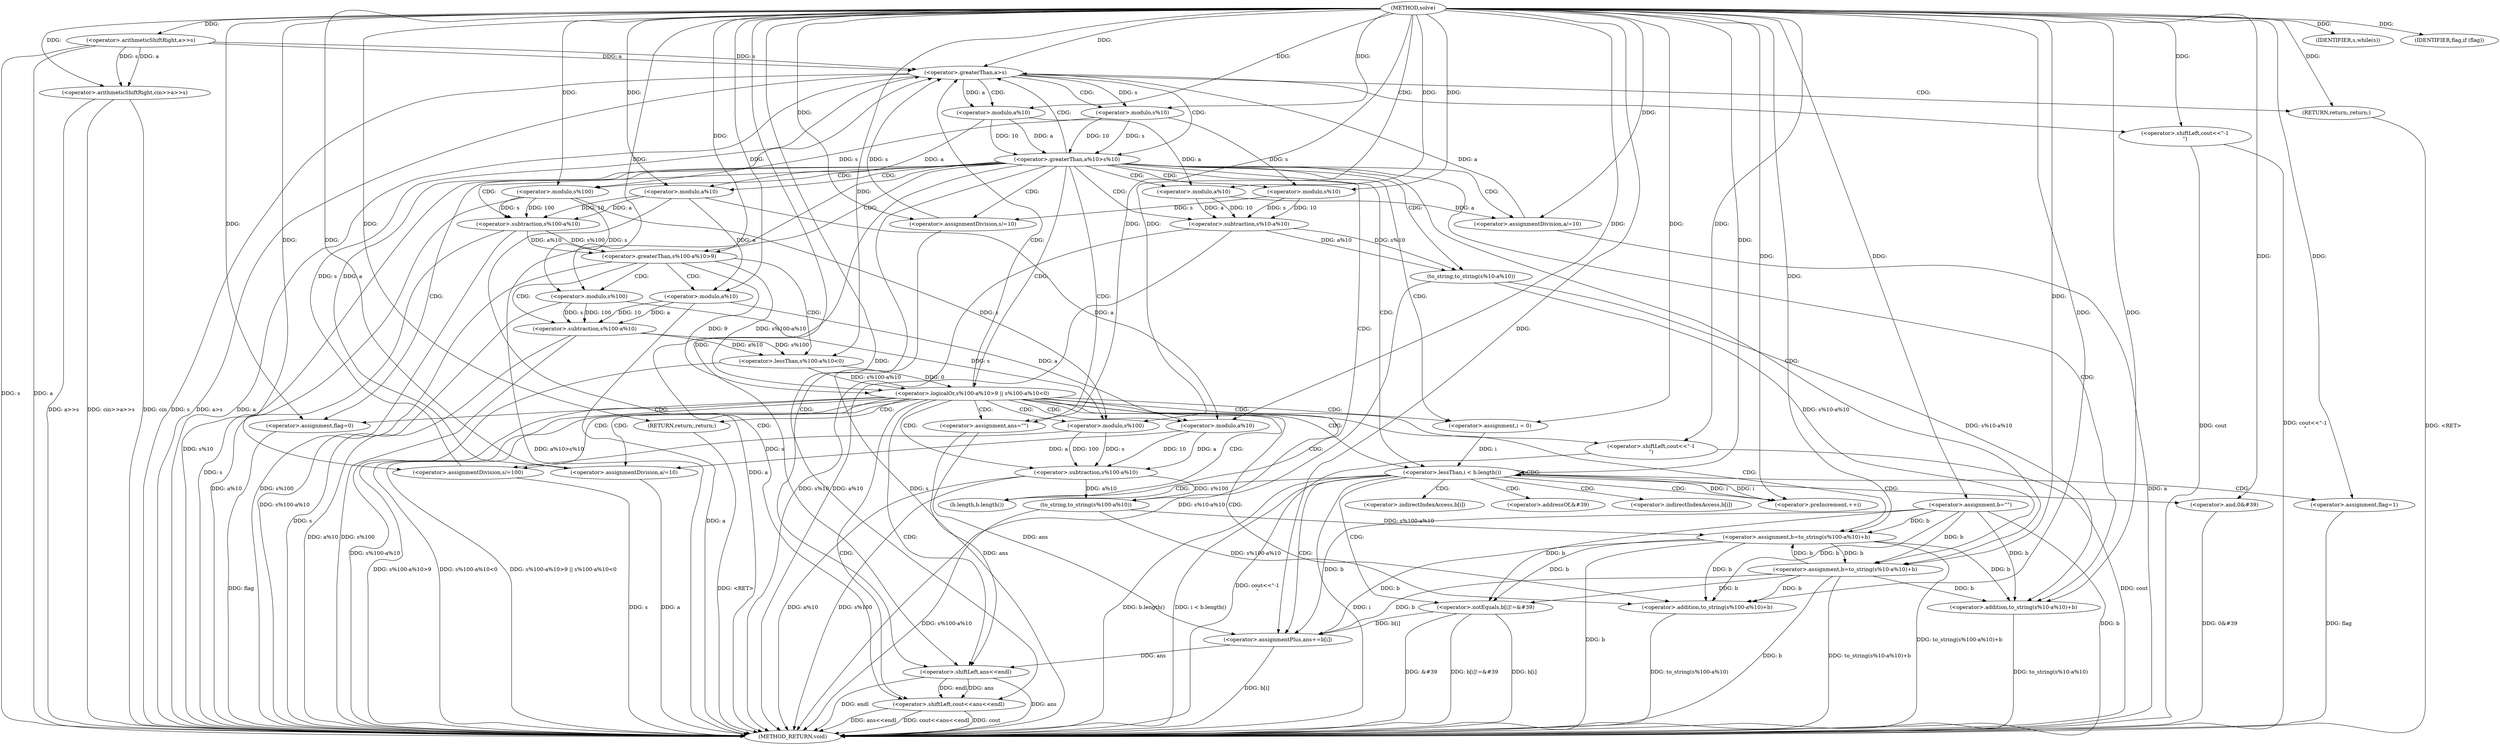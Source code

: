 digraph "solve" {  
"1000222" [label = "(METHOD,solve)" ]
"1000364" [label = "(METHOD_RETURN,void)" ]
"1000226" [label = "(<operator>.arithmeticShiftRight,cin>>a>>s)" ]
"1000232" [label = "(<operator>.assignment,b=\"\")" ]
"1000320" [label = "(<operator>.assignment,flag=0)" ]
"1000324" [label = "(<operator>.assignment,ans=\"\")" ]
"1000359" [label = "(<operator>.shiftLeft,cout<<ans<<endl)" ]
"1000236" [label = "(IDENTIFIER,s,while(s))" ]
"1000329" [label = "(<operator>.assignment,i = 0)" ]
"1000332" [label = "(<operator>.lessThan,i < b.length())" ]
"1000335" [label = "(<operator>.preIncrement,++i)" ]
"1000228" [label = "(<operator>.arithmeticShiftRight,a>>s)" ]
"1000338" [label = "(<operator>.notEquals,b[i]!=&#39)" ]
"1000344" [label = "(<operator>.and,0&#39)" ]
"1000361" [label = "(<operator>.shiftLeft,ans<<endl)" ]
"1000239" [label = "(<operator>.greaterThan,a>s)" ]
"1000248" [label = "(<operator>.greaterThan,a%10>s%10)" ]
"1000348" [label = "(<operator>.assignment,flag=1)" ]
"1000352" [label = "(IDENTIFIER,flag,if (flag))" ]
"1000243" [label = "(<operator>.shiftLeft,cout<<\"-1\n\")" ]
"1000246" [label = "(RETURN,return;,return;)" ]
"1000281" [label = "(<operator>.assignment,b=to_string(s%100-a%10)+b)" ]
"1000293" [label = "(<operator>.assignmentDivision,a/=10)" ]
"1000296" [label = "(<operator>.assignmentDivision,s/=100)" ]
"1000354" [label = "(<operator>.assignmentPlus,ans+=b[i])" ]
"1000249" [label = "(<operator>.modulo,a%10)" ]
"1000252" [label = "(<operator>.modulo,s%10)" ]
"1000257" [label = "(<operator>.logicalOr,s%100-a%10>9 || s%100-a%10<0)" ]
"1000301" [label = "(<operator>.assignment,b=to_string(s%10-a%10)+b)" ]
"1000313" [label = "(<operator>.assignmentDivision,s/=10)" ]
"1000316" [label = "(<operator>.assignmentDivision,a/=10)" ]
"1000277" [label = "(<operator>.shiftLeft,cout<<\"-1\n\")" ]
"1000280" [label = "(RETURN,return;,return;)" ]
"1000283" [label = "(<operator>.addition,to_string(s%100-a%10)+b)" ]
"1000258" [label = "(<operator>.greaterThan,s%100-a%10>9)" ]
"1000267" [label = "(<operator>.lessThan,s%100-a%10<0)" ]
"1000284" [label = "(to_string,to_string(s%100-a%10))" ]
"1000303" [label = "(<operator>.addition,to_string(s%10-a%10)+b)" ]
"1000259" [label = "(<operator>.subtraction,s%100-a%10)" ]
"1000268" [label = "(<operator>.subtraction,s%100-a%10)" ]
"1000285" [label = "(<operator>.subtraction,s%100-a%10)" ]
"1000304" [label = "(to_string,to_string(s%10-a%10))" ]
"1000260" [label = "(<operator>.modulo,s%100)" ]
"1000263" [label = "(<operator>.modulo,a%10)" ]
"1000269" [label = "(<operator>.modulo,s%100)" ]
"1000272" [label = "(<operator>.modulo,a%10)" ]
"1000286" [label = "(<operator>.modulo,s%100)" ]
"1000289" [label = "(<operator>.modulo,a%10)" ]
"1000305" [label = "(<operator>.subtraction,s%10-a%10)" ]
"1000306" [label = "(<operator>.modulo,s%10)" ]
"1000309" [label = "(<operator>.modulo,a%10)" ]
"1000334" [label = "(b.length,b.length())" ]
"1000339" [label = "(<operator>.indirectIndexAccess,b[i])" ]
"1000342" [label = "(<operator>.addressOf,&#39)" ]
"1000356" [label = "(<operator>.indirectIndexAccess,b[i])" ]
  "1000280" -> "1000364"  [ label = "DDG: <RET>"] 
  "1000228" -> "1000364"  [ label = "DDG: a"] 
  "1000228" -> "1000364"  [ label = "DDG: s"] 
  "1000226" -> "1000364"  [ label = "DDG: a>>s"] 
  "1000226" -> "1000364"  [ label = "DDG: cin>>a>>s"] 
  "1000232" -> "1000364"  [ label = "DDG: b"] 
  "1000320" -> "1000364"  [ label = "DDG: flag"] 
  "1000332" -> "1000364"  [ label = "DDG: i"] 
  "1000332" -> "1000364"  [ label = "DDG: b.length()"] 
  "1000332" -> "1000364"  [ label = "DDG: i < b.length()"] 
  "1000359" -> "1000364"  [ label = "DDG: cout"] 
  "1000361" -> "1000364"  [ label = "DDG: ans"] 
  "1000359" -> "1000364"  [ label = "DDG: ans<<endl"] 
  "1000359" -> "1000364"  [ label = "DDG: cout<<ans<<endl"] 
  "1000338" -> "1000364"  [ label = "DDG: b[i]"] 
  "1000338" -> "1000364"  [ label = "DDG: &#39"] 
  "1000338" -> "1000364"  [ label = "DDG: b[i]!=&#39"] 
  "1000344" -> "1000364"  [ label = "DDG: 0&#39"] 
  "1000348" -> "1000364"  [ label = "DDG: flag"] 
  "1000354" -> "1000364"  [ label = "DDG: b[i]"] 
  "1000239" -> "1000364"  [ label = "DDG: a"] 
  "1000239" -> "1000364"  [ label = "DDG: s"] 
  "1000239" -> "1000364"  [ label = "DDG: a>s"] 
  "1000248" -> "1000364"  [ label = "DDG: s%10"] 
  "1000248" -> "1000364"  [ label = "DDG: a%10>s%10"] 
  "1000301" -> "1000364"  [ label = "DDG: b"] 
  "1000305" -> "1000364"  [ label = "DDG: s%10"] 
  "1000305" -> "1000364"  [ label = "DDG: a%10"] 
  "1000304" -> "1000364"  [ label = "DDG: s%10-a%10"] 
  "1000303" -> "1000364"  [ label = "DDG: to_string(s%10-a%10)"] 
  "1000301" -> "1000364"  [ label = "DDG: to_string(s%10-a%10)+b"] 
  "1000313" -> "1000364"  [ label = "DDG: s"] 
  "1000316" -> "1000364"  [ label = "DDG: a"] 
  "1000260" -> "1000364"  [ label = "DDG: s"] 
  "1000259" -> "1000364"  [ label = "DDG: s%100"] 
  "1000263" -> "1000364"  [ label = "DDG: a"] 
  "1000259" -> "1000364"  [ label = "DDG: a%10"] 
  "1000258" -> "1000364"  [ label = "DDG: s%100-a%10"] 
  "1000257" -> "1000364"  [ label = "DDG: s%100-a%10>9"] 
  "1000269" -> "1000364"  [ label = "DDG: s"] 
  "1000268" -> "1000364"  [ label = "DDG: s%100"] 
  "1000272" -> "1000364"  [ label = "DDG: a"] 
  "1000268" -> "1000364"  [ label = "DDG: a%10"] 
  "1000267" -> "1000364"  [ label = "DDG: s%100-a%10"] 
  "1000257" -> "1000364"  [ label = "DDG: s%100-a%10<0"] 
  "1000257" -> "1000364"  [ label = "DDG: s%100-a%10>9 || s%100-a%10<0"] 
  "1000281" -> "1000364"  [ label = "DDG: b"] 
  "1000285" -> "1000364"  [ label = "DDG: s%100"] 
  "1000285" -> "1000364"  [ label = "DDG: a%10"] 
  "1000284" -> "1000364"  [ label = "DDG: s%100-a%10"] 
  "1000283" -> "1000364"  [ label = "DDG: to_string(s%100-a%10)"] 
  "1000281" -> "1000364"  [ label = "DDG: to_string(s%100-a%10)+b"] 
  "1000293" -> "1000364"  [ label = "DDG: a"] 
  "1000296" -> "1000364"  [ label = "DDG: s"] 
  "1000277" -> "1000364"  [ label = "DDG: cout"] 
  "1000277" -> "1000364"  [ label = "DDG: cout<<\"-1\n\""] 
  "1000243" -> "1000364"  [ label = "DDG: cout"] 
  "1000243" -> "1000364"  [ label = "DDG: cout<<\"-1\n\""] 
  "1000246" -> "1000364"  [ label = "DDG: <RET>"] 
  "1000361" -> "1000364"  [ label = "DDG: endl"] 
  "1000226" -> "1000364"  [ label = "DDG: cin"] 
  "1000222" -> "1000232"  [ label = "DDG: "] 
  "1000222" -> "1000320"  [ label = "DDG: "] 
  "1000222" -> "1000324"  [ label = "DDG: "] 
  "1000222" -> "1000226"  [ label = "DDG: "] 
  "1000228" -> "1000226"  [ label = "DDG: s"] 
  "1000228" -> "1000226"  [ label = "DDG: a"] 
  "1000222" -> "1000236"  [ label = "DDG: "] 
  "1000222" -> "1000329"  [ label = "DDG: "] 
  "1000222" -> "1000359"  [ label = "DDG: "] 
  "1000361" -> "1000359"  [ label = "DDG: endl"] 
  "1000361" -> "1000359"  [ label = "DDG: ans"] 
  "1000222" -> "1000228"  [ label = "DDG: "] 
  "1000329" -> "1000332"  [ label = "DDG: i"] 
  "1000335" -> "1000332"  [ label = "DDG: i"] 
  "1000222" -> "1000332"  [ label = "DDG: "] 
  "1000332" -> "1000335"  [ label = "DDG: i"] 
  "1000222" -> "1000335"  [ label = "DDG: "] 
  "1000324" -> "1000361"  [ label = "DDG: ans"] 
  "1000354" -> "1000361"  [ label = "DDG: ans"] 
  "1000222" -> "1000361"  [ label = "DDG: "] 
  "1000232" -> "1000338"  [ label = "DDG: b"] 
  "1000301" -> "1000338"  [ label = "DDG: b"] 
  "1000281" -> "1000338"  [ label = "DDG: b"] 
  "1000222" -> "1000344"  [ label = "DDG: "] 
  "1000222" -> "1000348"  [ label = "DDG: "] 
  "1000222" -> "1000352"  [ label = "DDG: "] 
  "1000228" -> "1000239"  [ label = "DDG: a"] 
  "1000316" -> "1000239"  [ label = "DDG: a"] 
  "1000293" -> "1000239"  [ label = "DDG: a"] 
  "1000222" -> "1000239"  [ label = "DDG: "] 
  "1000228" -> "1000239"  [ label = "DDG: s"] 
  "1000313" -> "1000239"  [ label = "DDG: s"] 
  "1000296" -> "1000239"  [ label = "DDG: s"] 
  "1000222" -> "1000246"  [ label = "DDG: "] 
  "1000249" -> "1000248"  [ label = "DDG: a"] 
  "1000249" -> "1000248"  [ label = "DDG: 10"] 
  "1000252" -> "1000248"  [ label = "DDG: 10"] 
  "1000252" -> "1000248"  [ label = "DDG: s"] 
  "1000284" -> "1000281"  [ label = "DDG: s%100-a%10"] 
  "1000232" -> "1000281"  [ label = "DDG: b"] 
  "1000301" -> "1000281"  [ label = "DDG: b"] 
  "1000222" -> "1000281"  [ label = "DDG: "] 
  "1000222" -> "1000293"  [ label = "DDG: "] 
  "1000222" -> "1000296"  [ label = "DDG: "] 
  "1000232" -> "1000354"  [ label = "DDG: b"] 
  "1000338" -> "1000354"  [ label = "DDG: b[i]"] 
  "1000301" -> "1000354"  [ label = "DDG: b"] 
  "1000281" -> "1000354"  [ label = "DDG: b"] 
  "1000222" -> "1000243"  [ label = "DDG: "] 
  "1000239" -> "1000249"  [ label = "DDG: a"] 
  "1000222" -> "1000249"  [ label = "DDG: "] 
  "1000239" -> "1000252"  [ label = "DDG: s"] 
  "1000222" -> "1000252"  [ label = "DDG: "] 
  "1000289" -> "1000293"  [ label = "DDG: a"] 
  "1000286" -> "1000296"  [ label = "DDG: s"] 
  "1000232" -> "1000301"  [ label = "DDG: b"] 
  "1000281" -> "1000301"  [ label = "DDG: b"] 
  "1000222" -> "1000301"  [ label = "DDG: "] 
  "1000304" -> "1000301"  [ label = "DDG: s%10-a%10"] 
  "1000222" -> "1000313"  [ label = "DDG: "] 
  "1000222" -> "1000316"  [ label = "DDG: "] 
  "1000324" -> "1000354"  [ label = "DDG: ans"] 
  "1000222" -> "1000354"  [ label = "DDG: "] 
  "1000258" -> "1000257"  [ label = "DDG: s%100-a%10"] 
  "1000258" -> "1000257"  [ label = "DDG: 9"] 
  "1000267" -> "1000257"  [ label = "DDG: s%100-a%10"] 
  "1000267" -> "1000257"  [ label = "DDG: 0"] 
  "1000222" -> "1000280"  [ label = "DDG: "] 
  "1000284" -> "1000283"  [ label = "DDG: s%100-a%10"] 
  "1000232" -> "1000283"  [ label = "DDG: b"] 
  "1000301" -> "1000283"  [ label = "DDG: b"] 
  "1000281" -> "1000283"  [ label = "DDG: b"] 
  "1000222" -> "1000283"  [ label = "DDG: "] 
  "1000306" -> "1000313"  [ label = "DDG: s"] 
  "1000309" -> "1000316"  [ label = "DDG: a"] 
  "1000259" -> "1000258"  [ label = "DDG: a%10"] 
  "1000259" -> "1000258"  [ label = "DDG: s%100"] 
  "1000222" -> "1000258"  [ label = "DDG: "] 
  "1000268" -> "1000267"  [ label = "DDG: s%100"] 
  "1000268" -> "1000267"  [ label = "DDG: a%10"] 
  "1000222" -> "1000267"  [ label = "DDG: "] 
  "1000222" -> "1000277"  [ label = "DDG: "] 
  "1000285" -> "1000284"  [ label = "DDG: s%100"] 
  "1000285" -> "1000284"  [ label = "DDG: a%10"] 
  "1000304" -> "1000303"  [ label = "DDG: s%10-a%10"] 
  "1000232" -> "1000303"  [ label = "DDG: b"] 
  "1000301" -> "1000303"  [ label = "DDG: b"] 
  "1000281" -> "1000303"  [ label = "DDG: b"] 
  "1000222" -> "1000303"  [ label = "DDG: "] 
  "1000260" -> "1000259"  [ label = "DDG: s"] 
  "1000260" -> "1000259"  [ label = "DDG: 100"] 
  "1000263" -> "1000259"  [ label = "DDG: 10"] 
  "1000263" -> "1000259"  [ label = "DDG: a"] 
  "1000269" -> "1000268"  [ label = "DDG: 100"] 
  "1000269" -> "1000268"  [ label = "DDG: s"] 
  "1000272" -> "1000268"  [ label = "DDG: a"] 
  "1000272" -> "1000268"  [ label = "DDG: 10"] 
  "1000286" -> "1000285"  [ label = "DDG: s"] 
  "1000286" -> "1000285"  [ label = "DDG: 100"] 
  "1000289" -> "1000285"  [ label = "DDG: 10"] 
  "1000289" -> "1000285"  [ label = "DDG: a"] 
  "1000305" -> "1000304"  [ label = "DDG: a%10"] 
  "1000305" -> "1000304"  [ label = "DDG: s%10"] 
  "1000252" -> "1000260"  [ label = "DDG: s"] 
  "1000222" -> "1000260"  [ label = "DDG: "] 
  "1000249" -> "1000263"  [ label = "DDG: a"] 
  "1000222" -> "1000263"  [ label = "DDG: "] 
  "1000260" -> "1000269"  [ label = "DDG: s"] 
  "1000222" -> "1000269"  [ label = "DDG: "] 
  "1000263" -> "1000272"  [ label = "DDG: a"] 
  "1000222" -> "1000272"  [ label = "DDG: "] 
  "1000260" -> "1000286"  [ label = "DDG: s"] 
  "1000269" -> "1000286"  [ label = "DDG: s"] 
  "1000222" -> "1000286"  [ label = "DDG: "] 
  "1000263" -> "1000289"  [ label = "DDG: a"] 
  "1000272" -> "1000289"  [ label = "DDG: a"] 
  "1000222" -> "1000289"  [ label = "DDG: "] 
  "1000306" -> "1000305"  [ label = "DDG: 10"] 
  "1000306" -> "1000305"  [ label = "DDG: s"] 
  "1000309" -> "1000305"  [ label = "DDG: a"] 
  "1000309" -> "1000305"  [ label = "DDG: 10"] 
  "1000252" -> "1000306"  [ label = "DDG: s"] 
  "1000222" -> "1000306"  [ label = "DDG: "] 
  "1000249" -> "1000309"  [ label = "DDG: a"] 
  "1000222" -> "1000309"  [ label = "DDG: "] 
  "1000332" -> "1000332"  [ label = "CDG: "] 
  "1000332" -> "1000338"  [ label = "CDG: "] 
  "1000332" -> "1000334"  [ label = "CDG: "] 
  "1000332" -> "1000348"  [ label = "CDG: "] 
  "1000332" -> "1000339"  [ label = "CDG: "] 
  "1000332" -> "1000342"  [ label = "CDG: "] 
  "1000332" -> "1000344"  [ label = "CDG: "] 
  "1000332" -> "1000335"  [ label = "CDG: "] 
  "1000332" -> "1000354"  [ label = "CDG: "] 
  "1000332" -> "1000356"  [ label = "CDG: "] 
  "1000239" -> "1000243"  [ label = "CDG: "] 
  "1000239" -> "1000248"  [ label = "CDG: "] 
  "1000239" -> "1000246"  [ label = "CDG: "] 
  "1000239" -> "1000252"  [ label = "CDG: "] 
  "1000239" -> "1000249"  [ label = "CDG: "] 
  "1000248" -> "1000305"  [ label = "CDG: "] 
  "1000248" -> "1000258"  [ label = "CDG: "] 
  "1000248" -> "1000260"  [ label = "CDG: "] 
  "1000248" -> "1000313"  [ label = "CDG: "] 
  "1000248" -> "1000259"  [ label = "CDG: "] 
  "1000248" -> "1000316"  [ label = "CDG: "] 
  "1000248" -> "1000304"  [ label = "CDG: "] 
  "1000248" -> "1000303"  [ label = "CDG: "] 
  "1000248" -> "1000263"  [ label = "CDG: "] 
  "1000248" -> "1000306"  [ label = "CDG: "] 
  "1000248" -> "1000309"  [ label = "CDG: "] 
  "1000248" -> "1000257"  [ label = "CDG: "] 
  "1000248" -> "1000301"  [ label = "CDG: "] 
  "1000248" -> "1000332"  [ label = "CDG: "] 
  "1000248" -> "1000329"  [ label = "CDG: "] 
  "1000248" -> "1000334"  [ label = "CDG: "] 
  "1000248" -> "1000320"  [ label = "CDG: "] 
  "1000248" -> "1000239"  [ label = "CDG: "] 
  "1000248" -> "1000359"  [ label = "CDG: "] 
  "1000248" -> "1000324"  [ label = "CDG: "] 
  "1000248" -> "1000361"  [ label = "CDG: "] 
  "1000257" -> "1000285"  [ label = "CDG: "] 
  "1000257" -> "1000293"  [ label = "CDG: "] 
  "1000257" -> "1000277"  [ label = "CDG: "] 
  "1000257" -> "1000281"  [ label = "CDG: "] 
  "1000257" -> "1000284"  [ label = "CDG: "] 
  "1000257" -> "1000289"  [ label = "CDG: "] 
  "1000257" -> "1000286"  [ label = "CDG: "] 
  "1000257" -> "1000283"  [ label = "CDG: "] 
  "1000257" -> "1000296"  [ label = "CDG: "] 
  "1000257" -> "1000280"  [ label = "CDG: "] 
  "1000257" -> "1000332"  [ label = "CDG: "] 
  "1000257" -> "1000329"  [ label = "CDG: "] 
  "1000257" -> "1000334"  [ label = "CDG: "] 
  "1000257" -> "1000320"  [ label = "CDG: "] 
  "1000257" -> "1000239"  [ label = "CDG: "] 
  "1000257" -> "1000359"  [ label = "CDG: "] 
  "1000257" -> "1000324"  [ label = "CDG: "] 
  "1000257" -> "1000361"  [ label = "CDG: "] 
  "1000258" -> "1000268"  [ label = "CDG: "] 
  "1000258" -> "1000269"  [ label = "CDG: "] 
  "1000258" -> "1000272"  [ label = "CDG: "] 
  "1000258" -> "1000267"  [ label = "CDG: "] 
}
